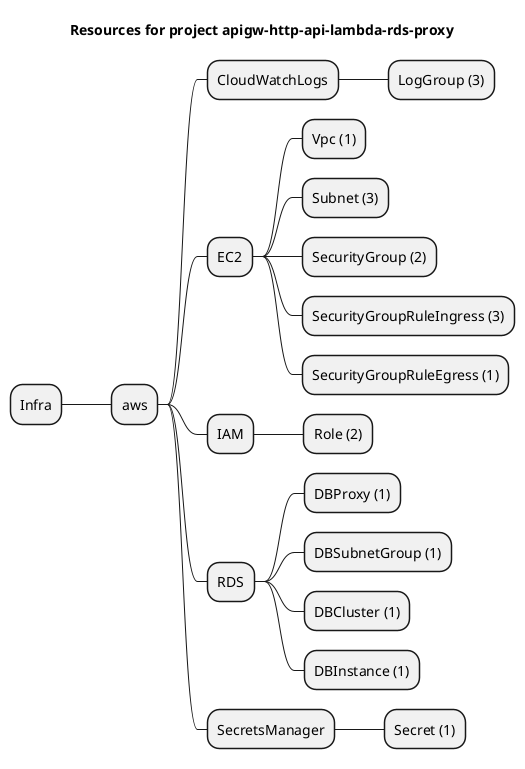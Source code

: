 @startmindmap
title Resources for project apigw-http-api-lambda-rds-proxy
skinparam monochrome true
+ Infra
++ aws
+++ CloudWatchLogs
++++ LogGroup (3)
+++ EC2
++++ Vpc (1)
++++ Subnet (3)
++++ SecurityGroup (2)
++++ SecurityGroupRuleIngress (3)
++++ SecurityGroupRuleEgress (1)
+++ IAM
++++ Role (2)
+++ RDS
++++ DBProxy (1)
++++ DBSubnetGroup (1)
++++ DBCluster (1)
++++ DBInstance (1)
+++ SecretsManager
++++ Secret (1)
@endmindmap